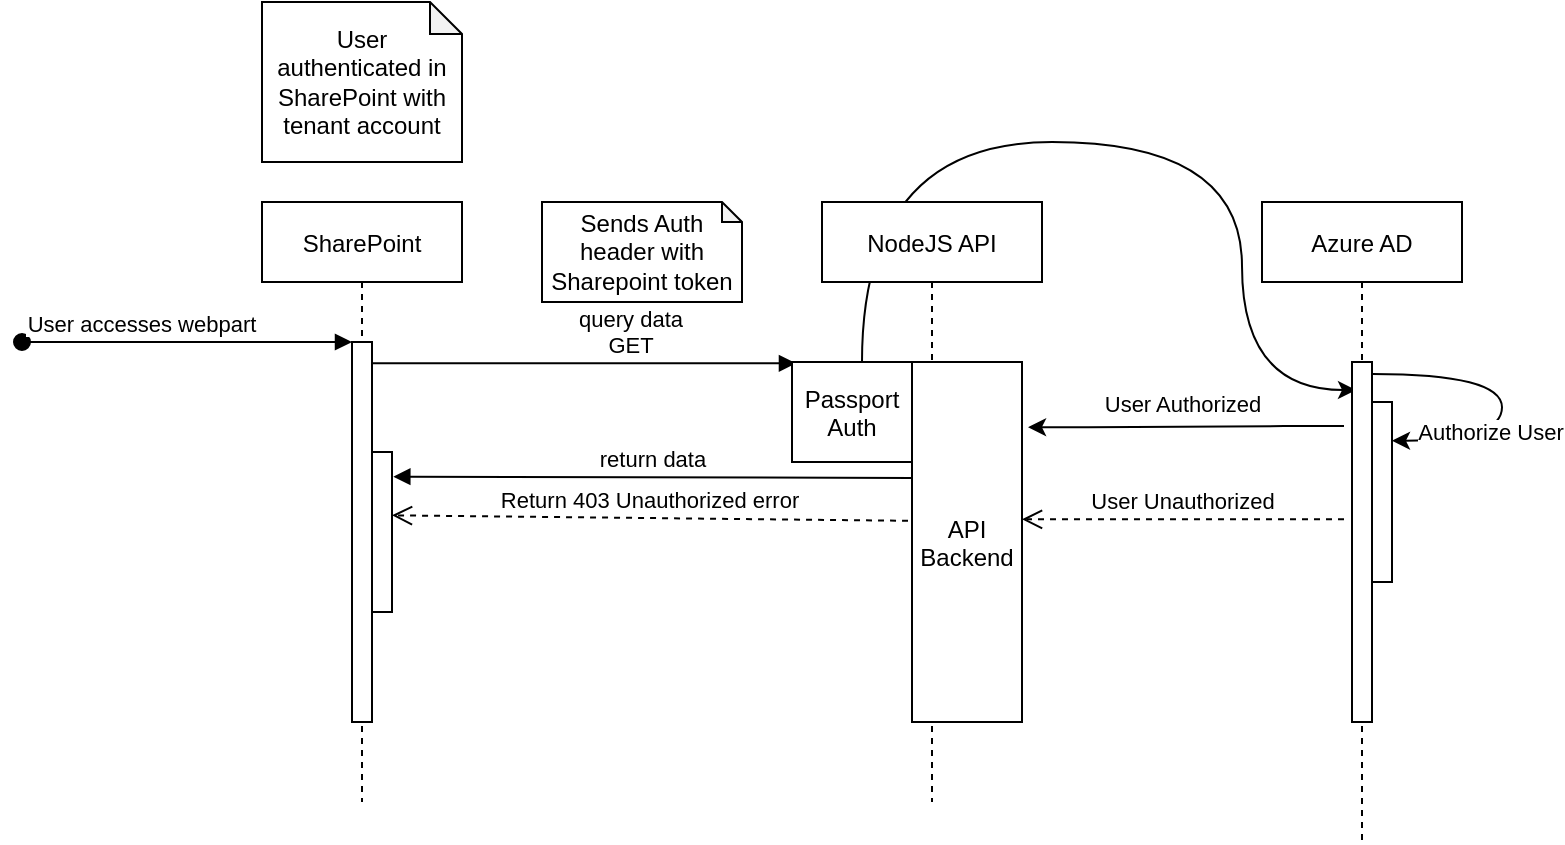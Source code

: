<mxfile version="16.5.6" type="github">
  <diagram id="kgpKYQtTHZ0yAKxKKP6v" name="Page-1">
    <mxGraphModel dx="1449" dy="1734" grid="1" gridSize="10" guides="1" tooltips="1" connect="1" arrows="1" fold="1" page="1" pageScale="1" pageWidth="850" pageHeight="1100" math="0" shadow="0">
      <root>
        <mxCell id="0" />
        <mxCell id="1" parent="0" />
        <mxCell id="3nuBFxr9cyL0pnOWT2aG-1" value="SharePoint" style="shape=umlLifeline;perimeter=lifelinePerimeter;container=1;collapsible=0;recursiveResize=0;rounded=0;shadow=0;strokeWidth=1;" parent="1" vertex="1">
          <mxGeometry x="160" y="80" width="100" height="300" as="geometry" />
        </mxCell>
        <mxCell id="3nuBFxr9cyL0pnOWT2aG-2" value="" style="points=[];perimeter=orthogonalPerimeter;rounded=0;shadow=0;strokeWidth=1;" parent="3nuBFxr9cyL0pnOWT2aG-1" vertex="1">
          <mxGeometry x="45" y="70" width="10" height="190" as="geometry" />
        </mxCell>
        <mxCell id="3nuBFxr9cyL0pnOWT2aG-3" value="User accesses webpart" style="verticalAlign=bottom;startArrow=oval;endArrow=block;startSize=8;shadow=0;strokeWidth=1;" parent="3nuBFxr9cyL0pnOWT2aG-1" target="3nuBFxr9cyL0pnOWT2aG-2" edge="1">
          <mxGeometry x="-0.273" relative="1" as="geometry">
            <mxPoint x="-120" y="70" as="sourcePoint" />
            <mxPoint as="offset" />
          </mxGeometry>
        </mxCell>
        <mxCell id="3nuBFxr9cyL0pnOWT2aG-4" value="" style="points=[];perimeter=orthogonalPerimeter;rounded=0;shadow=0;strokeWidth=1;" parent="3nuBFxr9cyL0pnOWT2aG-1" vertex="1">
          <mxGeometry x="55" y="125" width="10" height="80" as="geometry" />
        </mxCell>
        <mxCell id="3nuBFxr9cyL0pnOWT2aG-8" value="query data&#xa;GET" style="verticalAlign=bottom;endArrow=block;shadow=0;strokeWidth=1;entryX=0.033;entryY=0.013;entryDx=0;entryDy=0;entryPerimeter=0;" parent="1" source="3nuBFxr9cyL0pnOWT2aG-2" target="sAj99G2dInE1eMbfN2wZ-16" edge="1">
          <mxGeometry x="0.22" relative="1" as="geometry">
            <mxPoint x="275" y="160" as="sourcePoint" />
            <mxPoint x="420" y="160" as="targetPoint" />
            <mxPoint as="offset" />
          </mxGeometry>
        </mxCell>
        <mxCell id="3nuBFxr9cyL0pnOWT2aG-9" value="return data" style="verticalAlign=bottom;endArrow=block;shadow=0;strokeWidth=1;exitX=0;exitY=0.322;exitDx=0;exitDy=0;exitPerimeter=0;entryX=1.067;entryY=0.154;entryDx=0;entryDy=0;entryPerimeter=0;" parent="1" source="3nuBFxr9cyL0pnOWT2aG-6" target="3nuBFxr9cyL0pnOWT2aG-4" edge="1">
          <mxGeometry relative="1" as="geometry">
            <mxPoint x="240" y="200" as="sourcePoint" />
            <mxPoint x="230" y="236" as="targetPoint" />
          </mxGeometry>
        </mxCell>
        <mxCell id="3nuBFxr9cyL0pnOWT2aG-10" value="Return 403 Unauthorized error" style="verticalAlign=bottom;endArrow=open;dashed=1;endSize=8;exitX=-0.036;exitY=0.441;shadow=0;strokeWidth=1;exitDx=0;exitDy=0;exitPerimeter=0;entryX=1;entryY=0.396;entryDx=0;entryDy=0;entryPerimeter=0;" parent="1" source="3nuBFxr9cyL0pnOWT2aG-6" target="3nuBFxr9cyL0pnOWT2aG-4" edge="1">
          <mxGeometry relative="1" as="geometry">
            <mxPoint x="370" y="245" as="targetPoint" />
          </mxGeometry>
        </mxCell>
        <mxCell id="sAj99G2dInE1eMbfN2wZ-3" value="User authenticated in SharePoint with tenant account" style="shape=note;whiteSpace=wrap;html=1;backgroundOutline=1;darkOpacity=0.05;size=16;" vertex="1" parent="1">
          <mxGeometry x="160" y="-20" width="100" height="80" as="geometry" />
        </mxCell>
        <mxCell id="sAj99G2dInE1eMbfN2wZ-4" value="Sends Auth header with Sharepoint token" style="shape=note;whiteSpace=wrap;html=1;backgroundOutline=1;darkOpacity=0.05;size=10;" vertex="1" parent="1">
          <mxGeometry x="300" y="80" width="100" height="50" as="geometry" />
        </mxCell>
        <mxCell id="sAj99G2dInE1eMbfN2wZ-17" style="edgeStyle=orthogonalEdgeStyle;curved=1;rounded=0;orthogonalLoop=1;jettySize=auto;html=1;entryX=0.2;entryY=0.078;entryDx=0;entryDy=0;entryPerimeter=0;" edge="1" parent="1" source="sAj99G2dInE1eMbfN2wZ-16" target="sAj99G2dInE1eMbfN2wZ-2">
          <mxGeometry relative="1" as="geometry">
            <Array as="points">
              <mxPoint x="460" y="50" />
              <mxPoint x="650" y="50" />
              <mxPoint x="650" y="174" />
            </Array>
          </mxGeometry>
        </mxCell>
        <mxCell id="3nuBFxr9cyL0pnOWT2aG-5" value="NodeJS API" style="shape=umlLifeline;perimeter=lifelinePerimeter;container=1;collapsible=0;recursiveResize=0;rounded=0;shadow=0;strokeWidth=1;" parent="1" vertex="1">
          <mxGeometry x="440" y="80" width="110" height="300" as="geometry" />
        </mxCell>
        <mxCell id="3nuBFxr9cyL0pnOWT2aG-6" value="API&#xa;Backend" style="points=[];perimeter=orthogonalPerimeter;rounded=0;shadow=0;strokeWidth=1;" parent="3nuBFxr9cyL0pnOWT2aG-5" vertex="1">
          <mxGeometry x="45" y="80" width="55" height="180" as="geometry" />
        </mxCell>
        <mxCell id="sAj99G2dInE1eMbfN2wZ-16" value="Passport&#xa;Auth" style="points=[];perimeter=orthogonalPerimeter;rounded=0;shadow=0;strokeWidth=1;" vertex="1" parent="3nuBFxr9cyL0pnOWT2aG-5">
          <mxGeometry x="-15" y="80" width="60" height="50" as="geometry" />
        </mxCell>
        <mxCell id="sAj99G2dInE1eMbfN2wZ-1" value="Azure AD" style="shape=umlLifeline;perimeter=lifelinePerimeter;container=1;collapsible=0;recursiveResize=0;rounded=0;shadow=0;strokeWidth=1;" vertex="1" parent="1">
          <mxGeometry x="660" y="80" width="100" height="320" as="geometry" />
        </mxCell>
        <mxCell id="sAj99G2dInE1eMbfN2wZ-2" value="" style="points=[];perimeter=orthogonalPerimeter;rounded=0;shadow=0;strokeWidth=1;" vertex="1" parent="sAj99G2dInE1eMbfN2wZ-1">
          <mxGeometry x="45" y="80" width="10" height="180" as="geometry" />
        </mxCell>
        <mxCell id="sAj99G2dInE1eMbfN2wZ-11" style="edgeStyle=orthogonalEdgeStyle;rounded=0;orthogonalLoop=1;jettySize=auto;html=1;curved=1;exitX=1;exitY=0.033;exitDx=0;exitDy=0;exitPerimeter=0;entryX=1;entryY=0.215;entryDx=0;entryDy=0;entryPerimeter=0;" edge="1" parent="sAj99G2dInE1eMbfN2wZ-1" source="sAj99G2dInE1eMbfN2wZ-2" target="sAj99G2dInE1eMbfN2wZ-15">
          <mxGeometry relative="1" as="geometry">
            <mxPoint x="70" y="120" as="targetPoint" />
            <Array as="points">
              <mxPoint x="120" y="86" />
              <mxPoint x="120" y="119" />
            </Array>
          </mxGeometry>
        </mxCell>
        <mxCell id="sAj99G2dInE1eMbfN2wZ-12" value="Authorize User" style="edgeLabel;html=1;align=center;verticalAlign=middle;resizable=0;points=[];" vertex="1" connectable="0" parent="sAj99G2dInE1eMbfN2wZ-11">
          <mxGeometry x="0.366" y="-5" relative="1" as="geometry">
            <mxPoint as="offset" />
          </mxGeometry>
        </mxCell>
        <mxCell id="sAj99G2dInE1eMbfN2wZ-15" value="" style="points=[];perimeter=orthogonalPerimeter;rounded=0;shadow=0;strokeWidth=1;" vertex="1" parent="sAj99G2dInE1eMbfN2wZ-1">
          <mxGeometry x="55" y="100" width="10" height="90" as="geometry" />
        </mxCell>
        <mxCell id="sAj99G2dInE1eMbfN2wZ-18" style="edgeStyle=entityRelationEdgeStyle;rounded=0;orthogonalLoop=1;jettySize=auto;html=1;entryX=1.055;entryY=0.181;entryDx=0;entryDy=0;entryPerimeter=0;exitX=-0.4;exitY=0.178;exitDx=0;exitDy=0;exitPerimeter=0;" edge="1" parent="1" source="sAj99G2dInE1eMbfN2wZ-2" target="3nuBFxr9cyL0pnOWT2aG-6">
          <mxGeometry relative="1" as="geometry">
            <mxPoint x="710" y="215" as="sourcePoint" />
          </mxGeometry>
        </mxCell>
        <mxCell id="sAj99G2dInE1eMbfN2wZ-19" value="User Authorized" style="edgeLabel;html=1;align=center;verticalAlign=middle;resizable=0;points=[];" vertex="1" connectable="0" parent="sAj99G2dInE1eMbfN2wZ-18">
          <mxGeometry x="0.264" y="-3" relative="1" as="geometry">
            <mxPoint x="19" y="-9" as="offset" />
          </mxGeometry>
        </mxCell>
        <mxCell id="sAj99G2dInE1eMbfN2wZ-21" value="User Unauthorized" style="verticalAlign=bottom;endArrow=open;dashed=1;endSize=8;exitX=-0.4;exitY=0.437;shadow=0;strokeWidth=1;exitDx=0;exitDy=0;exitPerimeter=0;" edge="1" parent="1" source="sAj99G2dInE1eMbfN2wZ-2" target="3nuBFxr9cyL0pnOWT2aG-6">
          <mxGeometry relative="1" as="geometry">
            <mxPoint x="870" y="310" as="targetPoint" />
            <mxPoint x="610" y="310" as="sourcePoint" />
          </mxGeometry>
        </mxCell>
      </root>
    </mxGraphModel>
  </diagram>
</mxfile>

